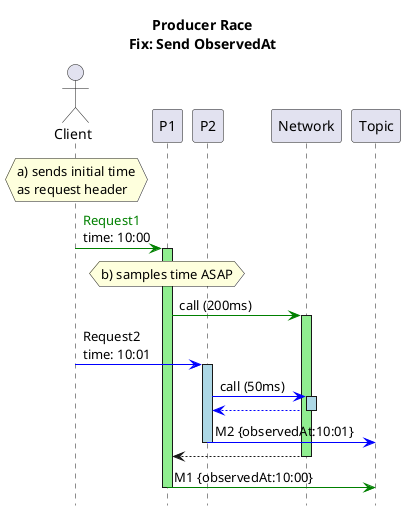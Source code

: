@startuml
title Producer Race\nFix: Send ObservedAt
hide footbox
actor Client
participant P1
participant P2

hnote over Client: a) sends initial time\nas request header

Client-[#green]>P1: <font color=green>Request1\ntime: 10:00
activate P1 #lightgreen
hnote over P1: b) samples time ASAP
P1-[#green]>Network: call (200ms)
activate Network #lightgreen
Client-[#blue]>P2: Request2\ntime: 10:01
activate P2 #lightblue
P2-[#blue]>Network:call (50ms)
activate Network #lightblue
P2<[#blue]--Network--
Topic<[#blue]-P2--: M2 {observedAt:10:01}
P1<--Network--
Topic<[#green]-P1--: M1 {observedAt:10:00}

@enduml

